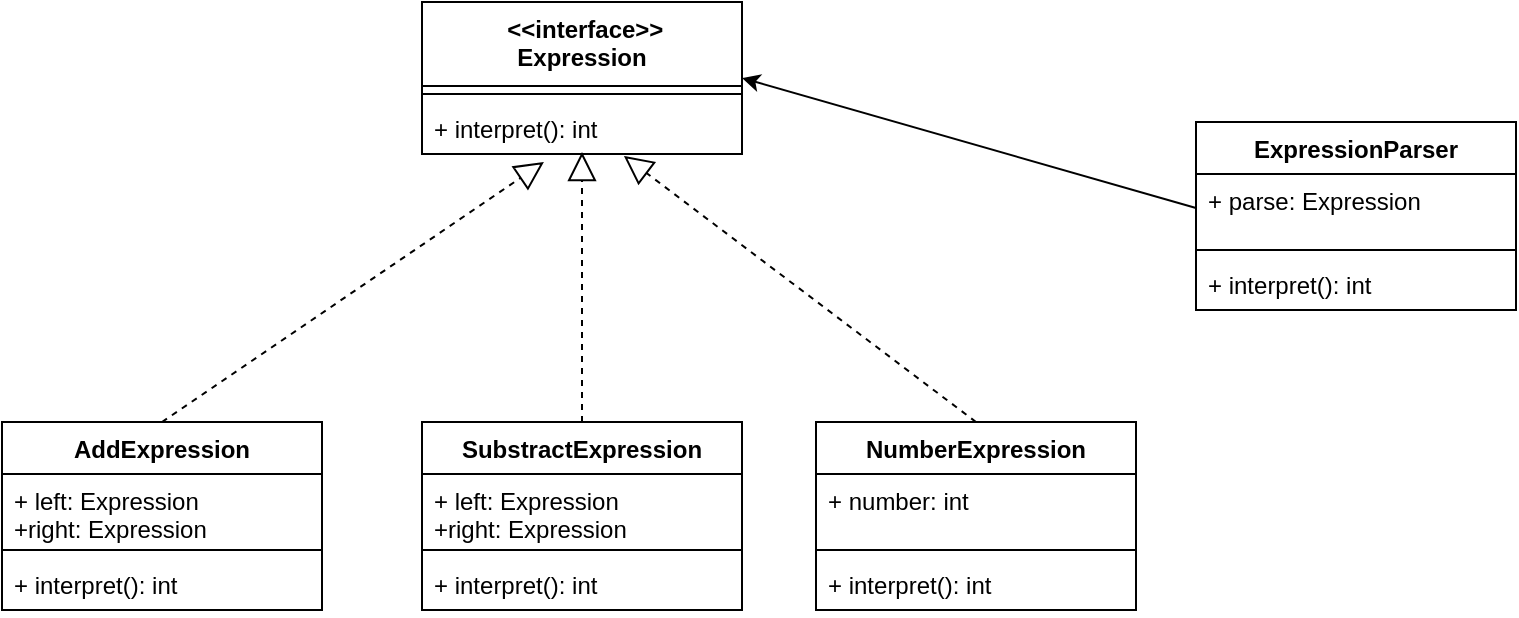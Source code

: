 <mxfile version="12.3.2" type="device" pages="1"><diagram id="DWCe3TGlZKivBM-Jg23D" name="Page-1"><mxGraphModel dx="946" dy="615" grid="1" gridSize="10" guides="1" tooltips="1" connect="1" arrows="1" fold="1" page="1" pageScale="1" pageWidth="827" pageHeight="1169" math="0" shadow="0"><root><mxCell id="0"/><mxCell id="1" parent="0"/><mxCell id="0Yga0Z3LVUMuPNQHbzFD-1" value=" &lt;&lt;interface&gt;&gt;&#10;Expression" style="swimlane;fontStyle=1;align=center;verticalAlign=top;childLayout=stackLayout;horizontal=1;startSize=42;horizontalStack=0;resizeParent=1;resizeParentMax=0;resizeLast=0;collapsible=1;marginBottom=0;" vertex="1" parent="1"><mxGeometry x="223" y="170" width="160" height="76" as="geometry"/></mxCell><mxCell id="0Yga0Z3LVUMuPNQHbzFD-2" value="" style="line;strokeWidth=1;fillColor=none;align=left;verticalAlign=middle;spacingTop=-1;spacingLeft=3;spacingRight=3;rotatable=0;labelPosition=right;points=[];portConstraint=eastwest;" vertex="1" parent="0Yga0Z3LVUMuPNQHbzFD-1"><mxGeometry y="42" width="160" height="8" as="geometry"/></mxCell><mxCell id="0Yga0Z3LVUMuPNQHbzFD-3" value="+ interpret(): int" style="text;strokeColor=none;fillColor=none;align=left;verticalAlign=top;spacingLeft=4;spacingRight=4;overflow=hidden;rotatable=0;points=[[0,0.5],[1,0.5]];portConstraint=eastwest;" vertex="1" parent="0Yga0Z3LVUMuPNQHbzFD-1"><mxGeometry y="50" width="160" height="26" as="geometry"/></mxCell><mxCell id="0Yga0Z3LVUMuPNQHbzFD-4" value="AddExpression" style="swimlane;fontStyle=1;align=center;verticalAlign=top;childLayout=stackLayout;horizontal=1;startSize=26;horizontalStack=0;resizeParent=1;resizeParentMax=0;resizeLast=0;collapsible=1;marginBottom=0;" vertex="1" parent="1"><mxGeometry x="13" y="380" width="160" height="94" as="geometry"/></mxCell><mxCell id="0Yga0Z3LVUMuPNQHbzFD-5" value="+ left: Expression&#10;+right: Expression" style="text;strokeColor=none;fillColor=none;align=left;verticalAlign=top;spacingLeft=4;spacingRight=4;overflow=hidden;rotatable=0;points=[[0,0.5],[1,0.5]];portConstraint=eastwest;" vertex="1" parent="0Yga0Z3LVUMuPNQHbzFD-4"><mxGeometry y="26" width="160" height="34" as="geometry"/></mxCell><mxCell id="0Yga0Z3LVUMuPNQHbzFD-6" value="" style="line;strokeWidth=1;fillColor=none;align=left;verticalAlign=middle;spacingTop=-1;spacingLeft=3;spacingRight=3;rotatable=0;labelPosition=right;points=[];portConstraint=eastwest;" vertex="1" parent="0Yga0Z3LVUMuPNQHbzFD-4"><mxGeometry y="60" width="160" height="8" as="geometry"/></mxCell><mxCell id="0Yga0Z3LVUMuPNQHbzFD-7" value="+ interpret(): int" style="text;strokeColor=none;fillColor=none;align=left;verticalAlign=top;spacingLeft=4;spacingRight=4;overflow=hidden;rotatable=0;points=[[0,0.5],[1,0.5]];portConstraint=eastwest;" vertex="1" parent="0Yga0Z3LVUMuPNQHbzFD-4"><mxGeometry y="68" width="160" height="26" as="geometry"/></mxCell><mxCell id="0Yga0Z3LVUMuPNQHbzFD-8" value="SubstractExpression" style="swimlane;fontStyle=1;align=center;verticalAlign=top;childLayout=stackLayout;horizontal=1;startSize=26;horizontalStack=0;resizeParent=1;resizeParentMax=0;resizeLast=0;collapsible=1;marginBottom=0;" vertex="1" parent="1"><mxGeometry x="223" y="380" width="160" height="94" as="geometry"/></mxCell><mxCell id="0Yga0Z3LVUMuPNQHbzFD-9" value="+ left: Expression&#10;+right: Expression" style="text;strokeColor=none;fillColor=none;align=left;verticalAlign=top;spacingLeft=4;spacingRight=4;overflow=hidden;rotatable=0;points=[[0,0.5],[1,0.5]];portConstraint=eastwest;" vertex="1" parent="0Yga0Z3LVUMuPNQHbzFD-8"><mxGeometry y="26" width="160" height="34" as="geometry"/></mxCell><mxCell id="0Yga0Z3LVUMuPNQHbzFD-10" value="" style="line;strokeWidth=1;fillColor=none;align=left;verticalAlign=middle;spacingTop=-1;spacingLeft=3;spacingRight=3;rotatable=0;labelPosition=right;points=[];portConstraint=eastwest;" vertex="1" parent="0Yga0Z3LVUMuPNQHbzFD-8"><mxGeometry y="60" width="160" height="8" as="geometry"/></mxCell><mxCell id="0Yga0Z3LVUMuPNQHbzFD-11" value="+ interpret(): int" style="text;strokeColor=none;fillColor=none;align=left;verticalAlign=top;spacingLeft=4;spacingRight=4;overflow=hidden;rotatable=0;points=[[0,0.5],[1,0.5]];portConstraint=eastwest;" vertex="1" parent="0Yga0Z3LVUMuPNQHbzFD-8"><mxGeometry y="68" width="160" height="26" as="geometry"/></mxCell><mxCell id="0Yga0Z3LVUMuPNQHbzFD-12" value="" style="endArrow=block;dashed=1;endFill=0;endSize=12;html=1;exitX=0.5;exitY=0;exitDx=0;exitDy=0;entryX=0.381;entryY=1.154;entryDx=0;entryDy=0;entryPerimeter=0;" edge="1" parent="1" source="0Yga0Z3LVUMuPNQHbzFD-4" target="0Yga0Z3LVUMuPNQHbzFD-3"><mxGeometry width="160" relative="1" as="geometry"><mxPoint x="13" y="500" as="sourcePoint"/><mxPoint x="205" y="307" as="targetPoint"/></mxGeometry></mxCell><mxCell id="0Yga0Z3LVUMuPNQHbzFD-13" value="" style="endArrow=block;dashed=1;endFill=0;endSize=12;html=1;exitX=0.5;exitY=0;exitDx=0;exitDy=0;entryX=0.5;entryY=0.962;entryDx=0;entryDy=0;entryPerimeter=0;" edge="1" parent="1" source="0Yga0Z3LVUMuPNQHbzFD-8" target="0Yga0Z3LVUMuPNQHbzFD-3"><mxGeometry width="160" relative="1" as="geometry"><mxPoint x="103" y="390" as="sourcePoint"/><mxPoint x="203" y="310" as="targetPoint"/></mxGeometry></mxCell><mxCell id="0Yga0Z3LVUMuPNQHbzFD-14" value="NumberExpression" style="swimlane;fontStyle=1;align=center;verticalAlign=top;childLayout=stackLayout;horizontal=1;startSize=26;horizontalStack=0;resizeParent=1;resizeParentMax=0;resizeLast=0;collapsible=1;marginBottom=0;" vertex="1" parent="1"><mxGeometry x="420" y="380" width="160" height="94" as="geometry"/></mxCell><mxCell id="0Yga0Z3LVUMuPNQHbzFD-15" value="+ number: int" style="text;strokeColor=none;fillColor=none;align=left;verticalAlign=top;spacingLeft=4;spacingRight=4;overflow=hidden;rotatable=0;points=[[0,0.5],[1,0.5]];portConstraint=eastwest;" vertex="1" parent="0Yga0Z3LVUMuPNQHbzFD-14"><mxGeometry y="26" width="160" height="34" as="geometry"/></mxCell><mxCell id="0Yga0Z3LVUMuPNQHbzFD-16" value="" style="line;strokeWidth=1;fillColor=none;align=left;verticalAlign=middle;spacingTop=-1;spacingLeft=3;spacingRight=3;rotatable=0;labelPosition=right;points=[];portConstraint=eastwest;" vertex="1" parent="0Yga0Z3LVUMuPNQHbzFD-14"><mxGeometry y="60" width="160" height="8" as="geometry"/></mxCell><mxCell id="0Yga0Z3LVUMuPNQHbzFD-17" value="+ interpret(): int" style="text;strokeColor=none;fillColor=none;align=left;verticalAlign=top;spacingLeft=4;spacingRight=4;overflow=hidden;rotatable=0;points=[[0,0.5],[1,0.5]];portConstraint=eastwest;" vertex="1" parent="0Yga0Z3LVUMuPNQHbzFD-14"><mxGeometry y="68" width="160" height="26" as="geometry"/></mxCell><mxCell id="0Yga0Z3LVUMuPNQHbzFD-18" value="" style="endArrow=block;dashed=1;endFill=0;endSize=12;html=1;exitX=0.5;exitY=0;exitDx=0;exitDy=0;entryX=0.631;entryY=1.038;entryDx=0;entryDy=0;entryPerimeter=0;" edge="1" parent="1" source="0Yga0Z3LVUMuPNQHbzFD-14" target="0Yga0Z3LVUMuPNQHbzFD-3"><mxGeometry width="160" relative="1" as="geometry"><mxPoint x="313" y="390" as="sourcePoint"/><mxPoint x="213" y="315.012" as="targetPoint"/></mxGeometry></mxCell><mxCell id="0Yga0Z3LVUMuPNQHbzFD-19" value="ExpressionParser" style="swimlane;fontStyle=1;align=center;verticalAlign=top;childLayout=stackLayout;horizontal=1;startSize=26;horizontalStack=0;resizeParent=1;resizeParentMax=0;resizeLast=0;collapsible=1;marginBottom=0;" vertex="1" parent="1"><mxGeometry x="610" y="230" width="160" height="94" as="geometry"/></mxCell><mxCell id="0Yga0Z3LVUMuPNQHbzFD-20" value="+ parse: Expression" style="text;strokeColor=none;fillColor=none;align=left;verticalAlign=top;spacingLeft=4;spacingRight=4;overflow=hidden;rotatable=0;points=[[0,0.5],[1,0.5]];portConstraint=eastwest;" vertex="1" parent="0Yga0Z3LVUMuPNQHbzFD-19"><mxGeometry y="26" width="160" height="34" as="geometry"/></mxCell><mxCell id="0Yga0Z3LVUMuPNQHbzFD-21" value="" style="line;strokeWidth=1;fillColor=none;align=left;verticalAlign=middle;spacingTop=-1;spacingLeft=3;spacingRight=3;rotatable=0;labelPosition=right;points=[];portConstraint=eastwest;" vertex="1" parent="0Yga0Z3LVUMuPNQHbzFD-19"><mxGeometry y="60" width="160" height="8" as="geometry"/></mxCell><mxCell id="0Yga0Z3LVUMuPNQHbzFD-22" value="+ interpret(): int" style="text;strokeColor=none;fillColor=none;align=left;verticalAlign=top;spacingLeft=4;spacingRight=4;overflow=hidden;rotatable=0;points=[[0,0.5],[1,0.5]];portConstraint=eastwest;" vertex="1" parent="0Yga0Z3LVUMuPNQHbzFD-19"><mxGeometry y="68" width="160" height="26" as="geometry"/></mxCell><mxCell id="0Yga0Z3LVUMuPNQHbzFD-23" style="rounded=0;orthogonalLoop=1;jettySize=auto;html=1;exitX=0;exitY=0.5;exitDx=0;exitDy=0;entryX=1;entryY=0.5;entryDx=0;entryDy=0;" edge="1" parent="1" source="0Yga0Z3LVUMuPNQHbzFD-20" target="0Yga0Z3LVUMuPNQHbzFD-1"><mxGeometry relative="1" as="geometry"/></mxCell></root></mxGraphModel></diagram></mxfile>